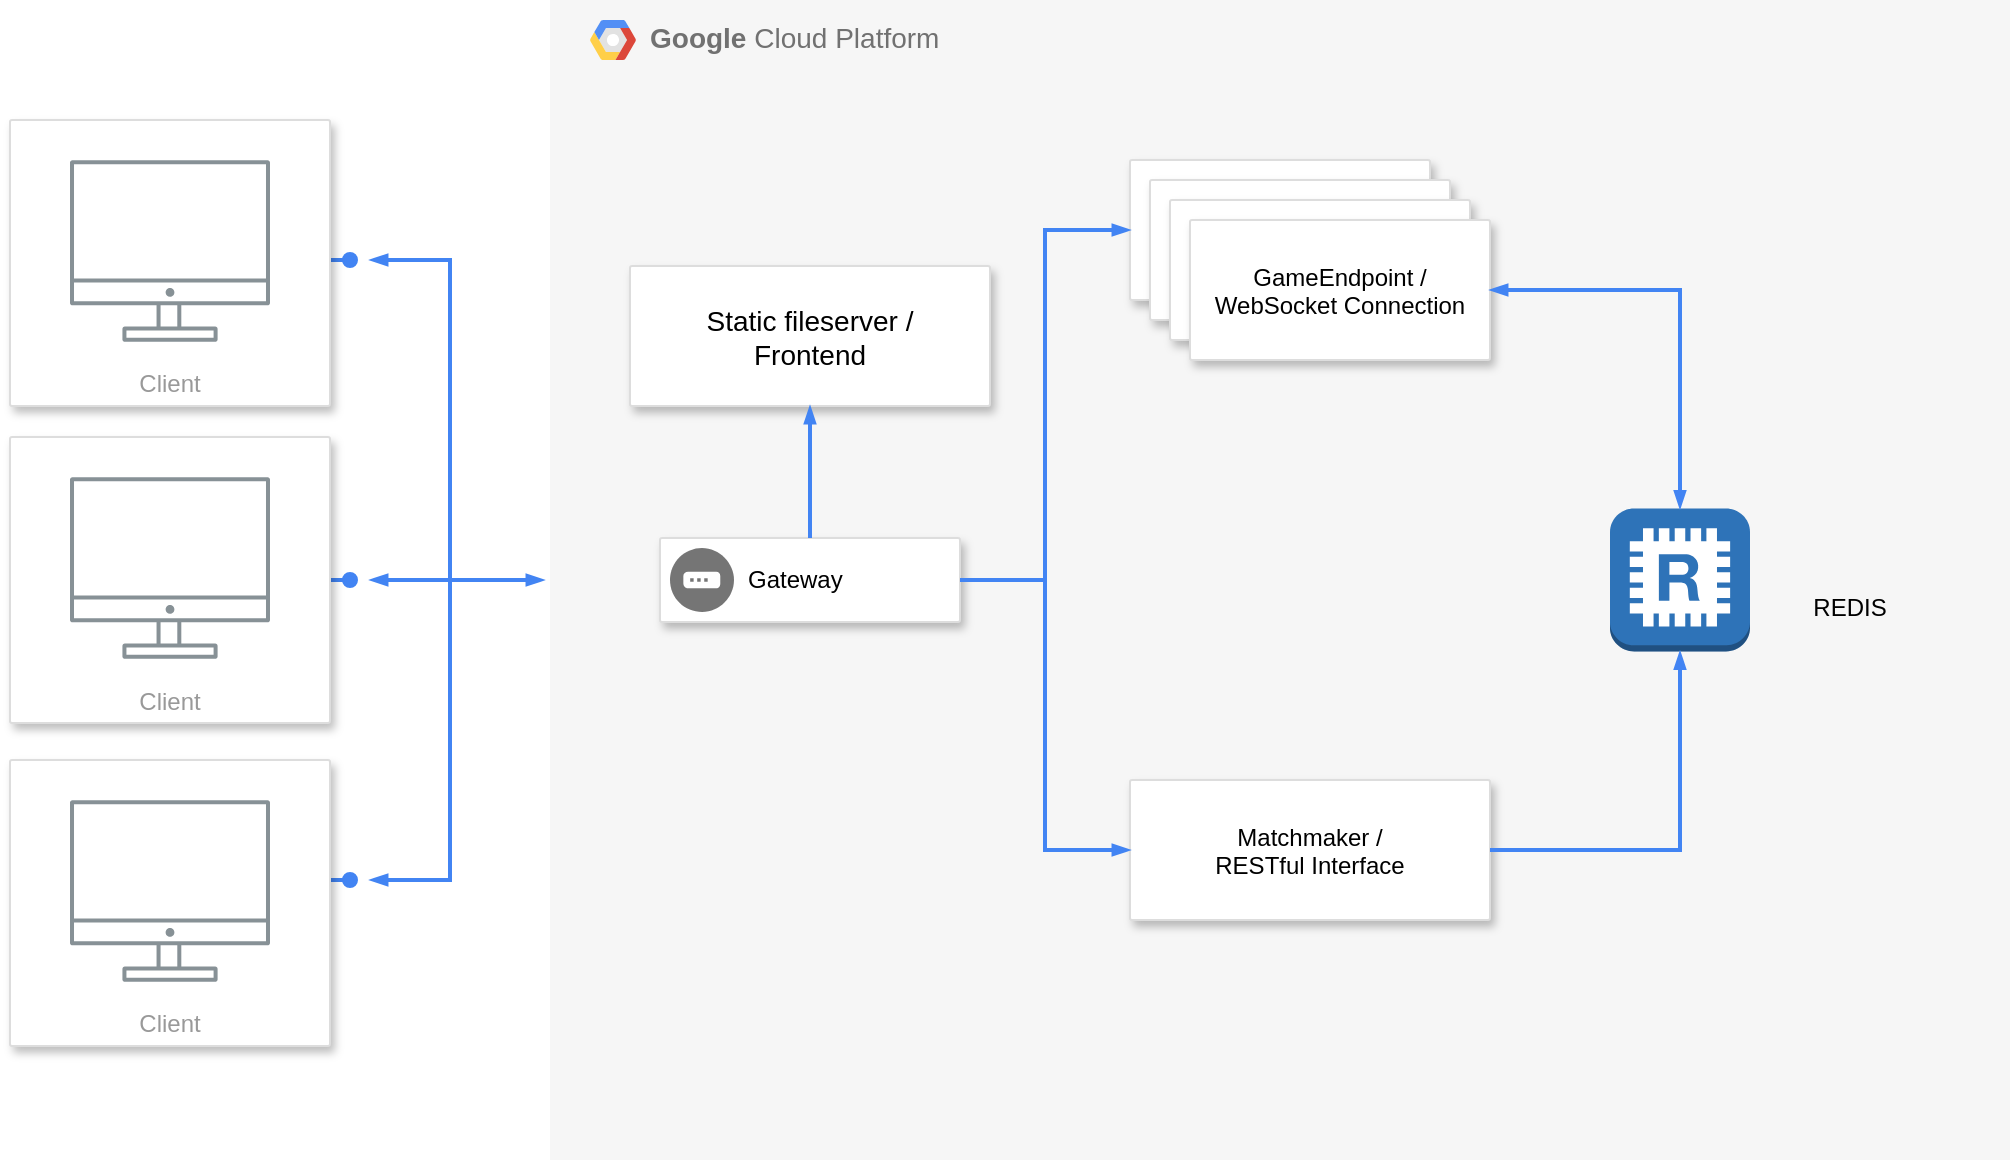 <mxfile version="14.8.4" type="device"><diagram id="f106602c-feb2-e66a-4537-3a34d633f6aa" name="Page-1"><mxGraphModel dx="1550" dy="824" grid="1" gridSize="10" guides="1" tooltips="1" connect="1" arrows="1" fold="1" page="1" pageScale="1" pageWidth="1169" pageHeight="827" background="none" math="0" shadow="0"><root><mxCell id="0"/><mxCell id="1" parent="0"/><mxCell id="14" value="&lt;b&gt;Google &lt;/b&gt;Cloud Platform" style="fillColor=#F6F6F6;strokeColor=none;shadow=0;gradientColor=none;fontSize=14;align=left;spacing=10;fontColor=#717171;9E9E9E;verticalAlign=top;spacingTop=-4;fontStyle=0;spacingLeft=40;html=1;" parent="1" vertex="1"><mxGeometry x="380" y="110" width="730" height="580" as="geometry"/></mxCell><mxCell id="15" value="" style="shape=mxgraph.gcp2.google_cloud_platform;fillColor=#F6F6F6;strokeColor=none;shadow=0;gradientColor=none;" parent="14" vertex="1"><mxGeometry width="23" height="20" relative="1" as="geometry"><mxPoint x="20" y="10" as="offset"/></mxGeometry></mxCell><mxCell id="jrtkIBdIzlNiO6waIKeC-35" value="" style="outlineConnect=0;dashed=0;verticalLabelPosition=bottom;verticalAlign=top;align=center;html=1;shape=mxgraph.aws3.redis;fillColor=#2E73B8;gradientColor=none;strokeColor=#CCCCCC;" vertex="1" parent="14"><mxGeometry x="530" y="254.25" width="70" height="71.5" as="geometry"/></mxCell><mxCell id="jrtkIBdIzlNiO6waIKeC-38" value="Matchmaker /&#xA;RESTful Interface" style="strokeColor=#dddddd;shadow=1;strokeWidth=1;rounded=1;absoluteArcSize=1;arcSize=2;" vertex="1" parent="14"><mxGeometry x="290" y="390" width="180" height="70" as="geometry"/></mxCell><mxCell id="jrtkIBdIzlNiO6waIKeC-41" value="" style="strokeColor=#dddddd;shadow=1;strokeWidth=1;rounded=1;absoluteArcSize=1;arcSize=2;" vertex="1" parent="14"><mxGeometry x="290" y="80" width="150" height="70" as="geometry"/></mxCell><mxCell id="jrtkIBdIzlNiO6waIKeC-40" value="" style="strokeColor=#dddddd;shadow=1;strokeWidth=1;rounded=1;absoluteArcSize=1;arcSize=2;" vertex="1" parent="14"><mxGeometry x="300" y="90" width="150" height="70" as="geometry"/></mxCell><mxCell id="jrtkIBdIzlNiO6waIKeC-39" value="" style="strokeColor=#dddddd;shadow=1;strokeWidth=1;rounded=1;absoluteArcSize=1;arcSize=2;" vertex="1" parent="14"><mxGeometry x="310" y="100" width="150" height="70" as="geometry"/></mxCell><mxCell id="jrtkIBdIzlNiO6waIKeC-36" value="GameEndpoint /&#xA;WebSocket Connection" style="strokeColor=#dddddd;shadow=1;strokeWidth=1;rounded=1;absoluteArcSize=1;arcSize=2;" vertex="1" parent="14"><mxGeometry x="320" y="110" width="150" height="70" as="geometry"/></mxCell><mxCell id="jrtkIBdIzlNiO6waIKeC-42" value="" style="edgeStyle=orthogonalEdgeStyle;fontSize=12;html=1;endArrow=blockThin;endFill=1;rounded=0;strokeWidth=2;endSize=4;startSize=4;dashed=0;strokeColor=#4284F3;exitX=1;exitY=0.5;exitDx=0;exitDy=0;entryX=0.5;entryY=0;entryDx=0;entryDy=0;entryPerimeter=0;orthogonalLoop=0;startArrow=blockThin;startFill=1;" edge="1" parent="14" source="jrtkIBdIzlNiO6waIKeC-36" target="jrtkIBdIzlNiO6waIKeC-35"><mxGeometry width="100" relative="1" as="geometry"><mxPoint x="440" y="156" as="sourcePoint"/><mxPoint x="540" y="156" as="targetPoint"/></mxGeometry></mxCell><mxCell id="jrtkIBdIzlNiO6waIKeC-46" value="" style="edgeStyle=orthogonalEdgeStyle;fontSize=12;html=1;endArrow=blockThin;endFill=1;rounded=0;strokeWidth=2;endSize=4;startSize=4;dashed=0;strokeColor=#4284F3;exitX=1;exitY=0.5;exitDx=0;exitDy=0;entryX=0.5;entryY=1;entryDx=0;entryDy=0;entryPerimeter=0;" edge="1" parent="14" source="jrtkIBdIzlNiO6waIKeC-38" target="jrtkIBdIzlNiO6waIKeC-35"><mxGeometry width="100" relative="1" as="geometry"><mxPoint x="400" y="430" as="sourcePoint"/><mxPoint x="500" y="430" as="targetPoint"/></mxGeometry></mxCell><mxCell id="5" value="" style="edgeStyle=elbowEdgeStyle;fontSize=12;html=1;endArrow=oval;endFill=1;rounded=0;strokeWidth=2;endSize=6;startSize=4;dashed=0;strokeColor=#4284F3;elbow=vertical;" parent="1" edge="1"><mxGeometry width="100" relative="1" as="geometry"><mxPoint x="270" y="239.953" as="sourcePoint"/><mxPoint x="280" y="240" as="targetPoint"/></mxGeometry></mxCell><mxCell id="8" value="" style="edgeStyle=elbowEdgeStyle;fontSize=12;html=1;endArrow=oval;endFill=1;rounded=0;strokeWidth=2;endSize=6;startSize=4;dashed=0;strokeColor=#4284F3;elbow=vertical;" parent="1" edge="1"><mxGeometry width="100" relative="1" as="geometry"><mxPoint x="270" y="399.94" as="sourcePoint"/><mxPoint x="280" y="400" as="targetPoint"/></mxGeometry></mxCell><mxCell id="11" value="" style="edgeStyle=elbowEdgeStyle;fontSize=12;html=1;endArrow=oval;endFill=1;rounded=0;strokeWidth=2;endSize=6;startSize=4;dashed=0;strokeColor=#4284F3;elbow=vertical;" parent="1" edge="1"><mxGeometry width="100" relative="1" as="geometry"><mxPoint x="270" y="549.989" as="sourcePoint"/><mxPoint x="280" y="550" as="targetPoint"/><Array as="points"/></mxGeometry></mxCell><mxCell id="18" value="" style="edgeStyle=orthogonalEdgeStyle;fontSize=12;html=1;endArrow=blockThin;endFill=1;rounded=0;strokeWidth=2;endSize=4;startSize=4;dashed=0;strokeColor=#4284F3;startArrow=blockThin;startFill=1;" parent="1" edge="1"><mxGeometry width="100" relative="1" as="geometry"><mxPoint x="290" y="400" as="sourcePoint"/><mxPoint x="377" y="400" as="targetPoint"/><Array as="points"><mxPoint x="330" y="400"/><mxPoint x="330" y="400"/></Array></mxGeometry></mxCell><mxCell id="19" value="" style="fontSize=12;html=1;endArrow=blockThin;endFill=1;rounded=0;strokeWidth=2;endSize=4;startSize=4;dashed=0;strokeColor=#4284F3;startArrow=blockThin;startFill=1;edgeStyle=orthogonalEdgeStyle;" parent="1" edge="1"><mxGeometry width="100" relative="1" as="geometry"><mxPoint x="290" y="240" as="sourcePoint"/><mxPoint x="290" y="550" as="targetPoint"/><Array as="points"><mxPoint x="330" y="240"/><mxPoint x="330" y="550"/></Array></mxGeometry></mxCell><mxCell id="3" value="Client" style="strokeColor=#dddddd;fillColor=#ffffff;shadow=1;strokeWidth=1;rounded=1;absoluteArcSize=1;arcSize=2;labelPosition=center;verticalLabelPosition=middle;align=center;verticalAlign=bottom;spacingLeft=0;fontColor=#999999;fontSize=12;whiteSpace=wrap;spacingBottom=2;html=1;" parent="1" vertex="1"><mxGeometry x="110" y="170" width="160" height="143" as="geometry"/></mxCell><mxCell id="jrtkIBdIzlNiO6waIKeC-25" value="" style="outlineConnect=0;gradientColor=none;fontColor=#545B64;strokeColor=none;fillColor=#879196;dashed=0;verticalLabelPosition=bottom;verticalAlign=top;align=center;html=1;fontSize=12;fontStyle=0;aspect=fixed;shape=mxgraph.aws4.illustration_desktop;pointerEvents=1" vertex="1" parent="1"><mxGeometry x="140" y="190" width="100" height="91" as="geometry"/></mxCell><mxCell id="jrtkIBdIzlNiO6waIKeC-26" value="Client" style="strokeColor=#dddddd;fillColor=#ffffff;shadow=1;strokeWidth=1;rounded=1;absoluteArcSize=1;arcSize=2;labelPosition=center;verticalLabelPosition=middle;align=center;verticalAlign=bottom;spacingLeft=0;fontColor=#999999;fontSize=12;whiteSpace=wrap;spacingBottom=2;html=1;" vertex="1" parent="1"><mxGeometry x="110" y="328.5" width="160" height="143" as="geometry"/></mxCell><mxCell id="jrtkIBdIzlNiO6waIKeC-27" value="" style="outlineConnect=0;gradientColor=none;fontColor=#545B64;strokeColor=none;fillColor=#879196;dashed=0;verticalLabelPosition=bottom;verticalAlign=top;align=center;html=1;fontSize=12;fontStyle=0;aspect=fixed;shape=mxgraph.aws4.illustration_desktop;pointerEvents=1" vertex="1" parent="1"><mxGeometry x="140" y="348.5" width="100" height="91" as="geometry"/></mxCell><mxCell id="jrtkIBdIzlNiO6waIKeC-28" value="Client" style="strokeColor=#dddddd;fillColor=#ffffff;shadow=1;strokeWidth=1;rounded=1;absoluteArcSize=1;arcSize=2;labelPosition=center;verticalLabelPosition=middle;align=center;verticalAlign=bottom;spacingLeft=0;fontColor=#999999;fontSize=12;whiteSpace=wrap;spacingBottom=2;html=1;" vertex="1" parent="1"><mxGeometry x="110" y="490" width="160" height="143" as="geometry"/></mxCell><mxCell id="jrtkIBdIzlNiO6waIKeC-29" value="" style="outlineConnect=0;gradientColor=none;fontColor=#545B64;strokeColor=none;fillColor=#879196;dashed=0;verticalLabelPosition=bottom;verticalAlign=top;align=center;html=1;fontSize=12;fontStyle=0;aspect=fixed;shape=mxgraph.aws4.illustration_desktop;pointerEvents=1" vertex="1" parent="1"><mxGeometry x="140" y="510" width="100" height="91" as="geometry"/></mxCell><mxCell id="jrtkIBdIzlNiO6waIKeC-31" value="" style="strokeColor=#dddddd;shadow=1;strokeWidth=1;rounded=1;absoluteArcSize=1;arcSize=2;" vertex="1" parent="1"><mxGeometry x="435" y="379" width="150" height="42" as="geometry"/></mxCell><mxCell id="jrtkIBdIzlNiO6waIKeC-32" value="Gateway" style="dashed=0;connectable=0;html=1;fillColor=#757575;strokeColor=none;shape=mxgraph.gcp2.gateway;part=1;labelPosition=right;verticalLabelPosition=middle;align=left;verticalAlign=middle;spacingLeft=5;fontSize=12;" vertex="1" parent="jrtkIBdIzlNiO6waIKeC-31"><mxGeometry y="0.5" width="32" height="32" relative="1" as="geometry"><mxPoint x="5" y="-16" as="offset"/></mxGeometry></mxCell><mxCell id="jrtkIBdIzlNiO6waIKeC-44" value="" style="edgeStyle=orthogonalEdgeStyle;fontSize=12;html=1;endArrow=blockThin;endFill=1;rounded=0;strokeWidth=2;endSize=4;startSize=4;dashed=0;strokeColor=#4284F3;exitX=1;exitY=0.5;exitDx=0;exitDy=0;entryX=0;entryY=0.5;entryDx=0;entryDy=0;" edge="1" parent="1" source="jrtkIBdIzlNiO6waIKeC-31" target="jrtkIBdIzlNiO6waIKeC-41"><mxGeometry width="100" relative="1" as="geometry"><mxPoint x="530" y="420" as="sourcePoint"/><mxPoint x="630" y="420" as="targetPoint"/></mxGeometry></mxCell><mxCell id="jrtkIBdIzlNiO6waIKeC-45" value="" style="edgeStyle=orthogonalEdgeStyle;fontSize=12;html=1;endArrow=blockThin;endFill=1;rounded=0;strokeWidth=2;endSize=4;startSize=4;dashed=0;strokeColor=#4284F3;exitX=1;exitY=0.5;exitDx=0;exitDy=0;entryX=0;entryY=0.5;entryDx=0;entryDy=0;" edge="1" parent="1" source="jrtkIBdIzlNiO6waIKeC-31" target="jrtkIBdIzlNiO6waIKeC-38"><mxGeometry width="100" relative="1" as="geometry"><mxPoint x="530" y="420" as="sourcePoint"/><mxPoint x="630" y="420" as="targetPoint"/></mxGeometry></mxCell><mxCell id="jrtkIBdIzlNiO6waIKeC-47" value="REDIS" style="text;html=1;strokeColor=none;fillColor=none;align=center;verticalAlign=middle;whiteSpace=wrap;rounded=0;" vertex="1" parent="1"><mxGeometry x="1010" y="404" width="40" height="20" as="geometry"/></mxCell><mxCell id="jrtkIBdIzlNiO6waIKeC-48" value="Static fileserver / &#xA;Frontend" style="strokeColor=#dddddd;shadow=1;strokeWidth=1;rounded=1;absoluteArcSize=1;arcSize=2;fontSize=14;" vertex="1" parent="1"><mxGeometry x="420" y="243" width="180" height="70" as="geometry"/></mxCell><mxCell id="jrtkIBdIzlNiO6waIKeC-49" value="" style="edgeStyle=orthogonalEdgeStyle;fontSize=12;html=1;endArrow=blockThin;endFill=1;rounded=0;strokeWidth=2;endSize=4;startSize=4;dashed=0;strokeColor=#4284F3;exitX=0.5;exitY=0;exitDx=0;exitDy=0;entryX=0.5;entryY=1;entryDx=0;entryDy=0;" edge="1" parent="1" source="jrtkIBdIzlNiO6waIKeC-31" target="jrtkIBdIzlNiO6waIKeC-48"><mxGeometry width="100" relative="1" as="geometry"><mxPoint x="510" y="370" as="sourcePoint"/><mxPoint x="610" y="370" as="targetPoint"/></mxGeometry></mxCell></root></mxGraphModel></diagram></mxfile>